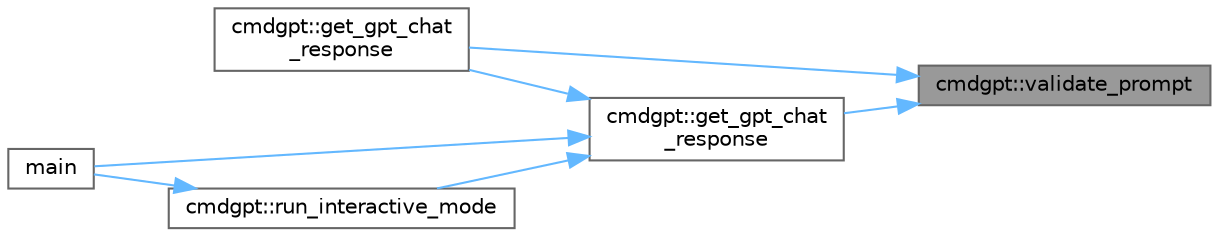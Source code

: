 digraph "cmdgpt::validate_prompt"
{
 // LATEX_PDF_SIZE
  bgcolor="transparent";
  edge [fontname=Helvetica,fontsize=10,labelfontname=Helvetica,labelfontsize=10];
  node [fontname=Helvetica,fontsize=10,shape=box,height=0.2,width=0.4];
  rankdir="RL";
  Node1 [id="Node000001",label="cmdgpt::validate_prompt",height=0.2,width=0.4,color="gray40", fillcolor="grey60", style="filled", fontcolor="black",tooltip="Validates input prompt length and content."];
  Node1 -> Node2 [id="edge1_Node000001_Node000002",dir="back",color="steelblue1",style="solid",tooltip=" "];
  Node2 [id="Node000002",label="cmdgpt::get_gpt_chat\l_response",height=0.2,width=0.4,color="grey40", fillcolor="white", style="filled",URL="$d0/d05/namespacecmdgpt.html#abced6f324d1b470766d2a964e5f6d108",tooltip="Sends a chat completion request to the OpenAI API (modern interface)"];
  Node1 -> Node3 [id="edge2_Node000001_Node000003",dir="back",color="steelblue1",style="solid",tooltip=" "];
  Node3 [id="Node000003",label="cmdgpt::get_gpt_chat\l_response",height=0.2,width=0.4,color="grey40", fillcolor="white", style="filled",URL="$d0/d05/namespacecmdgpt.html#a19ed2e07630c91548444910087b275fb",tooltip="Sends a chat completion request to the OpenAI API (legacy interface)"];
  Node3 -> Node2 [id="edge3_Node000003_Node000002",dir="back",color="steelblue1",style="solid",tooltip=" "];
  Node3 -> Node4 [id="edge4_Node000003_Node000004",dir="back",color="steelblue1",style="solid",tooltip=" "];
  Node4 [id="Node000004",label="main",height=0.2,width=0.4,color="grey40", fillcolor="white", style="filled",URL="$df/d0a/main_8cpp.html#a814244b02f6701fd8ead246678bb3dae",tooltip="Parses command-line arguments and environment variables."];
  Node3 -> Node5 [id="edge5_Node000003_Node000005",dir="back",color="steelblue1",style="solid",tooltip=" "];
  Node5 [id="Node000005",label="cmdgpt::run_interactive_mode",height=0.2,width=0.4,color="grey40", fillcolor="white", style="filled",URL="$d0/d05/namespacecmdgpt.html#abf82caf2672c9725565702d40cd379e6",tooltip="Run interactive REPL mode."];
  Node5 -> Node4 [id="edge6_Node000005_Node000004",dir="back",color="steelblue1",style="solid",tooltip=" "];
}
